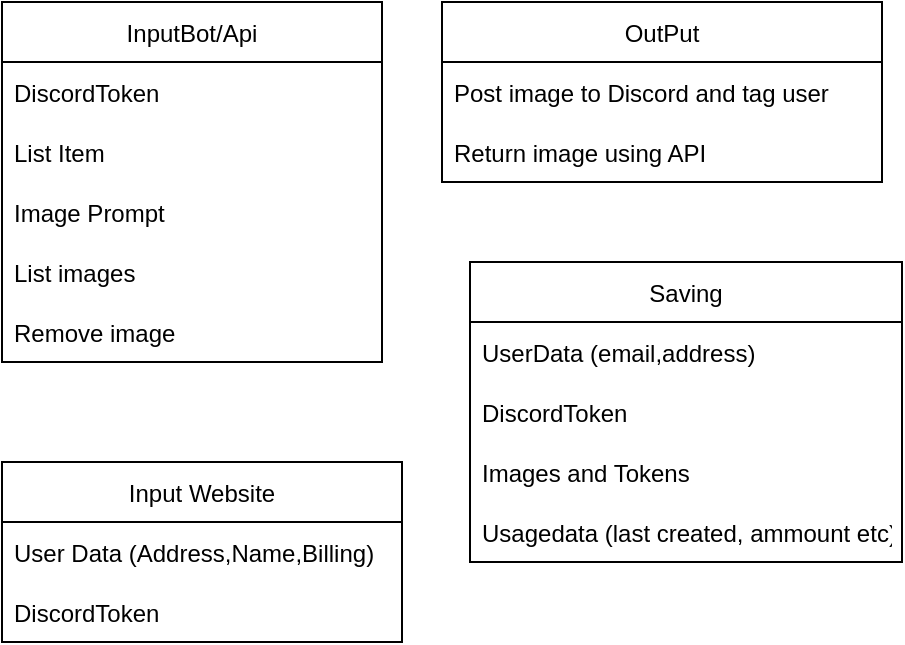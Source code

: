 <mxfile version="20.4.0" type="github">
  <diagram id="UN26ioG_HIudP7wfDfEq" name="Seite-1">
    <mxGraphModel dx="1422" dy="762" grid="1" gridSize="10" guides="1" tooltips="1" connect="1" arrows="1" fold="1" page="1" pageScale="1" pageWidth="827" pageHeight="1169" math="0" shadow="0">
      <root>
        <mxCell id="0" />
        <mxCell id="1" parent="0" />
        <mxCell id="TXWJ0bgq1Vhoh-4YOiwv-1" value="InputBot/Api" style="swimlane;fontStyle=0;childLayout=stackLayout;horizontal=1;startSize=30;horizontalStack=0;resizeParent=1;resizeParentMax=0;resizeLast=0;collapsible=1;marginBottom=0;" parent="1" vertex="1">
          <mxGeometry x="110" y="160" width="190" height="180" as="geometry" />
        </mxCell>
        <mxCell id="TXWJ0bgq1Vhoh-4YOiwv-2" value="DiscordToken" style="text;strokeColor=none;fillColor=none;align=left;verticalAlign=middle;spacingLeft=4;spacingRight=4;overflow=hidden;points=[[0,0.5],[1,0.5]];portConstraint=eastwest;rotatable=0;" parent="TXWJ0bgq1Vhoh-4YOiwv-1" vertex="1">
          <mxGeometry y="30" width="190" height="30" as="geometry" />
        </mxCell>
        <mxCell id="Ez2HjiIt0Sp1HgX0DN7o-1" value="List Item" style="text;strokeColor=none;fillColor=none;align=left;verticalAlign=middle;spacingLeft=4;spacingRight=4;overflow=hidden;points=[[0,0.5],[1,0.5]];portConstraint=eastwest;rotatable=0;" parent="TXWJ0bgq1Vhoh-4YOiwv-1" vertex="1">
          <mxGeometry y="60" width="190" height="30" as="geometry" />
        </mxCell>
        <mxCell id="TXWJ0bgq1Vhoh-4YOiwv-3" value="Image Prompt" style="text;strokeColor=none;fillColor=none;align=left;verticalAlign=middle;spacingLeft=4;spacingRight=4;overflow=hidden;points=[[0,0.5],[1,0.5]];portConstraint=eastwest;rotatable=0;" parent="TXWJ0bgq1Vhoh-4YOiwv-1" vertex="1">
          <mxGeometry y="90" width="190" height="30" as="geometry" />
        </mxCell>
        <mxCell id="Ez2HjiIt0Sp1HgX0DN7o-2" value="List images" style="text;strokeColor=none;fillColor=none;align=left;verticalAlign=middle;spacingLeft=4;spacingRight=4;overflow=hidden;points=[[0,0.5],[1,0.5]];portConstraint=eastwest;rotatable=0;" parent="TXWJ0bgq1Vhoh-4YOiwv-1" vertex="1">
          <mxGeometry y="120" width="190" height="30" as="geometry" />
        </mxCell>
        <mxCell id="TXWJ0bgq1Vhoh-4YOiwv-4" value="Remove image" style="text;strokeColor=none;fillColor=none;align=left;verticalAlign=middle;spacingLeft=4;spacingRight=4;overflow=hidden;points=[[0,0.5],[1,0.5]];portConstraint=eastwest;rotatable=0;" parent="TXWJ0bgq1Vhoh-4YOiwv-1" vertex="1">
          <mxGeometry y="150" width="190" height="30" as="geometry" />
        </mxCell>
        <mxCell id="TXWJ0bgq1Vhoh-4YOiwv-7" value="OutPut" style="swimlane;fontStyle=0;childLayout=stackLayout;horizontal=1;startSize=30;horizontalStack=0;resizeParent=1;resizeParentMax=0;resizeLast=0;collapsible=1;marginBottom=0;" parent="1" vertex="1">
          <mxGeometry x="330" y="160" width="220" height="90" as="geometry" />
        </mxCell>
        <mxCell id="TXWJ0bgq1Vhoh-4YOiwv-8" value="Post image to Discord and tag user" style="text;strokeColor=none;fillColor=none;align=left;verticalAlign=middle;spacingLeft=4;spacingRight=4;overflow=hidden;points=[[0,0.5],[1,0.5]];portConstraint=eastwest;rotatable=0;" parent="TXWJ0bgq1Vhoh-4YOiwv-7" vertex="1">
          <mxGeometry y="30" width="220" height="30" as="geometry" />
        </mxCell>
        <mxCell id="TXWJ0bgq1Vhoh-4YOiwv-9" value="Return image using API" style="text;strokeColor=none;fillColor=none;align=left;verticalAlign=middle;spacingLeft=4;spacingRight=4;overflow=hidden;points=[[0,0.5],[1,0.5]];portConstraint=eastwest;rotatable=0;" parent="TXWJ0bgq1Vhoh-4YOiwv-7" vertex="1">
          <mxGeometry y="60" width="220" height="30" as="geometry" />
        </mxCell>
        <mxCell id="TXWJ0bgq1Vhoh-4YOiwv-12" value="Input Website" style="swimlane;fontStyle=0;childLayout=stackLayout;horizontal=1;startSize=30;horizontalStack=0;resizeParent=1;resizeParentMax=0;resizeLast=0;collapsible=1;marginBottom=0;" parent="1" vertex="1">
          <mxGeometry x="110" y="390" width="200" height="90" as="geometry" />
        </mxCell>
        <mxCell id="TXWJ0bgq1Vhoh-4YOiwv-13" value="User Data (Address,Name,Billing)" style="text;strokeColor=none;fillColor=none;align=left;verticalAlign=middle;spacingLeft=4;spacingRight=4;overflow=hidden;points=[[0,0.5],[1,0.5]];portConstraint=eastwest;rotatable=0;" parent="TXWJ0bgq1Vhoh-4YOiwv-12" vertex="1">
          <mxGeometry y="30" width="200" height="30" as="geometry" />
        </mxCell>
        <mxCell id="TXWJ0bgq1Vhoh-4YOiwv-14" value="DiscordToken" style="text;strokeColor=none;fillColor=none;align=left;verticalAlign=middle;spacingLeft=4;spacingRight=4;overflow=hidden;points=[[0,0.5],[1,0.5]];portConstraint=eastwest;rotatable=0;" parent="TXWJ0bgq1Vhoh-4YOiwv-12" vertex="1">
          <mxGeometry y="60" width="200" height="30" as="geometry" />
        </mxCell>
        <mxCell id="TXWJ0bgq1Vhoh-4YOiwv-17" value="Saving" style="swimlane;fontStyle=0;childLayout=stackLayout;horizontal=1;startSize=30;horizontalStack=0;resizeParent=1;resizeParentMax=0;resizeLast=0;collapsible=1;marginBottom=0;" parent="1" vertex="1">
          <mxGeometry x="344" y="290" width="216" height="150" as="geometry" />
        </mxCell>
        <mxCell id="TXWJ0bgq1Vhoh-4YOiwv-18" value="UserData (email,address)" style="text;strokeColor=none;fillColor=none;align=left;verticalAlign=middle;spacingLeft=4;spacingRight=4;overflow=hidden;points=[[0,0.5],[1,0.5]];portConstraint=eastwest;rotatable=0;" parent="TXWJ0bgq1Vhoh-4YOiwv-17" vertex="1">
          <mxGeometry y="30" width="216" height="30" as="geometry" />
        </mxCell>
        <mxCell id="TXWJ0bgq1Vhoh-4YOiwv-19" value="DiscordToken" style="text;strokeColor=none;fillColor=none;align=left;verticalAlign=middle;spacingLeft=4;spacingRight=4;overflow=hidden;points=[[0,0.5],[1,0.5]];portConstraint=eastwest;rotatable=0;" parent="TXWJ0bgq1Vhoh-4YOiwv-17" vertex="1">
          <mxGeometry y="60" width="216" height="30" as="geometry" />
        </mxCell>
        <mxCell id="TXWJ0bgq1Vhoh-4YOiwv-20" value="Images and Tokens" style="text;strokeColor=none;fillColor=none;align=left;verticalAlign=middle;spacingLeft=4;spacingRight=4;overflow=hidden;points=[[0,0.5],[1,0.5]];portConstraint=eastwest;rotatable=0;" parent="TXWJ0bgq1Vhoh-4YOiwv-17" vertex="1">
          <mxGeometry y="90" width="216" height="30" as="geometry" />
        </mxCell>
        <mxCell id="TXWJ0bgq1Vhoh-4YOiwv-21" value="Usagedata (last created, ammount etc)" style="text;strokeColor=none;fillColor=none;align=left;verticalAlign=middle;spacingLeft=4;spacingRight=4;overflow=hidden;points=[[0,0.5],[1,0.5]];portConstraint=eastwest;rotatable=0;" parent="TXWJ0bgq1Vhoh-4YOiwv-17" vertex="1">
          <mxGeometry y="120" width="216" height="30" as="geometry" />
        </mxCell>
      </root>
    </mxGraphModel>
  </diagram>
</mxfile>
